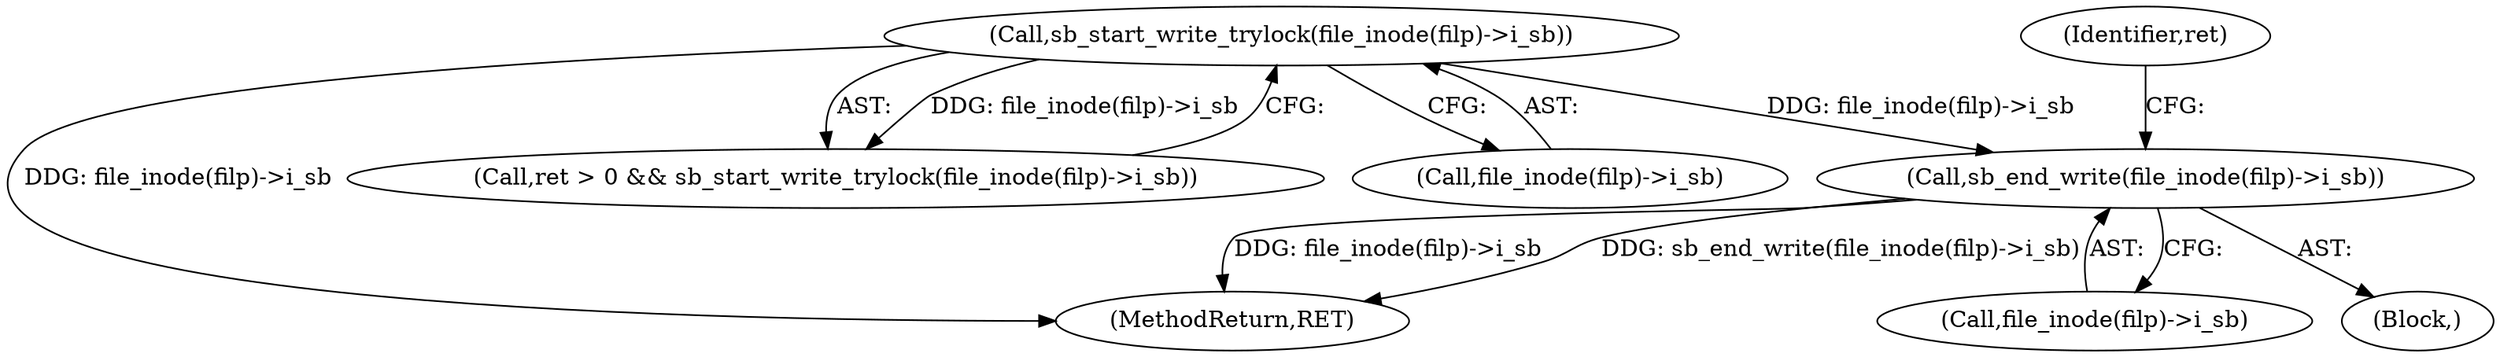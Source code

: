 digraph "0_linux_f0d1bec9d58d4c038d0ac958c9af82be6eb18045_1@API" {
"1000637" [label="(Call,sb_end_write(file_inode(filp)->i_sb))"];
"1000621" [label="(Call,sb_start_write_trylock(file_inode(filp)->i_sb))"];
"1000621" [label="(Call,sb_start_write_trylock(file_inode(filp)->i_sb))"];
"1000638" [label="(Call,file_inode(filp)->i_sb)"];
"1000637" [label="(Call,sb_end_write(file_inode(filp)->i_sb))"];
"1000644" [label="(MethodReturn,RET)"];
"1000626" [label="(Block,)"];
"1000617" [label="(Call,ret > 0 && sb_start_write_trylock(file_inode(filp)->i_sb))"];
"1000643" [label="(Identifier,ret)"];
"1000622" [label="(Call,file_inode(filp)->i_sb)"];
"1000637" -> "1000626"  [label="AST: "];
"1000637" -> "1000638"  [label="CFG: "];
"1000638" -> "1000637"  [label="AST: "];
"1000643" -> "1000637"  [label="CFG: "];
"1000637" -> "1000644"  [label="DDG: file_inode(filp)->i_sb"];
"1000637" -> "1000644"  [label="DDG: sb_end_write(file_inode(filp)->i_sb)"];
"1000621" -> "1000637"  [label="DDG: file_inode(filp)->i_sb"];
"1000621" -> "1000617"  [label="AST: "];
"1000621" -> "1000622"  [label="CFG: "];
"1000622" -> "1000621"  [label="AST: "];
"1000617" -> "1000621"  [label="CFG: "];
"1000621" -> "1000644"  [label="DDG: file_inode(filp)->i_sb"];
"1000621" -> "1000617"  [label="DDG: file_inode(filp)->i_sb"];
}

